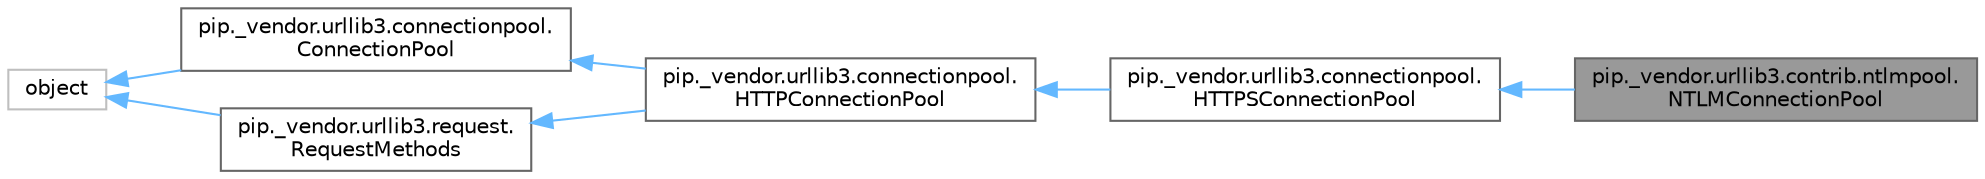 digraph "pip._vendor.urllib3.contrib.ntlmpool.NTLMConnectionPool"
{
 // LATEX_PDF_SIZE
  bgcolor="transparent";
  edge [fontname=Helvetica,fontsize=10,labelfontname=Helvetica,labelfontsize=10];
  node [fontname=Helvetica,fontsize=10,shape=box,height=0.2,width=0.4];
  rankdir="LR";
  Node1 [id="Node000001",label="pip._vendor.urllib3.contrib.ntlmpool.\lNTLMConnectionPool",height=0.2,width=0.4,color="gray40", fillcolor="grey60", style="filled", fontcolor="black",tooltip=" "];
  Node2 -> Node1 [id="edge7_Node000001_Node000002",dir="back",color="steelblue1",style="solid",tooltip=" "];
  Node2 [id="Node000002",label="pip._vendor.urllib3.connectionpool.\lHTTPSConnectionPool",height=0.2,width=0.4,color="gray40", fillcolor="white", style="filled",URL="$da/dc3/classpip_1_1__vendor_1_1urllib3_1_1connectionpool_1_1HTTPSConnectionPool.html",tooltip=" "];
  Node3 -> Node2 [id="edge8_Node000002_Node000003",dir="back",color="steelblue1",style="solid",tooltip=" "];
  Node3 [id="Node000003",label="pip._vendor.urllib3.connectionpool.\lHTTPConnectionPool",height=0.2,width=0.4,color="gray40", fillcolor="white", style="filled",URL="$dd/d58/classpip_1_1__vendor_1_1urllib3_1_1connectionpool_1_1HTTPConnectionPool.html",tooltip=" "];
  Node4 -> Node3 [id="edge9_Node000003_Node000004",dir="back",color="steelblue1",style="solid",tooltip=" "];
  Node4 [id="Node000004",label="pip._vendor.urllib3.connectionpool.\lConnectionPool",height=0.2,width=0.4,color="gray40", fillcolor="white", style="filled",URL="$dd/dbc/classpip_1_1__vendor_1_1urllib3_1_1connectionpool_1_1ConnectionPool.html",tooltip=" "];
  Node5 -> Node4 [id="edge10_Node000004_Node000005",dir="back",color="steelblue1",style="solid",tooltip=" "];
  Node5 [id="Node000005",label="object",height=0.2,width=0.4,color="grey75", fillcolor="white", style="filled",tooltip=" "];
  Node6 -> Node3 [id="edge11_Node000003_Node000006",dir="back",color="steelblue1",style="solid",tooltip=" "];
  Node6 [id="Node000006",label="pip._vendor.urllib3.request.\lRequestMethods",height=0.2,width=0.4,color="gray40", fillcolor="white", style="filled",URL="$dd/d14/classpip_1_1__vendor_1_1urllib3_1_1request_1_1RequestMethods.html",tooltip=" "];
  Node5 -> Node6 [id="edge12_Node000006_Node000005",dir="back",color="steelblue1",style="solid",tooltip=" "];
}
